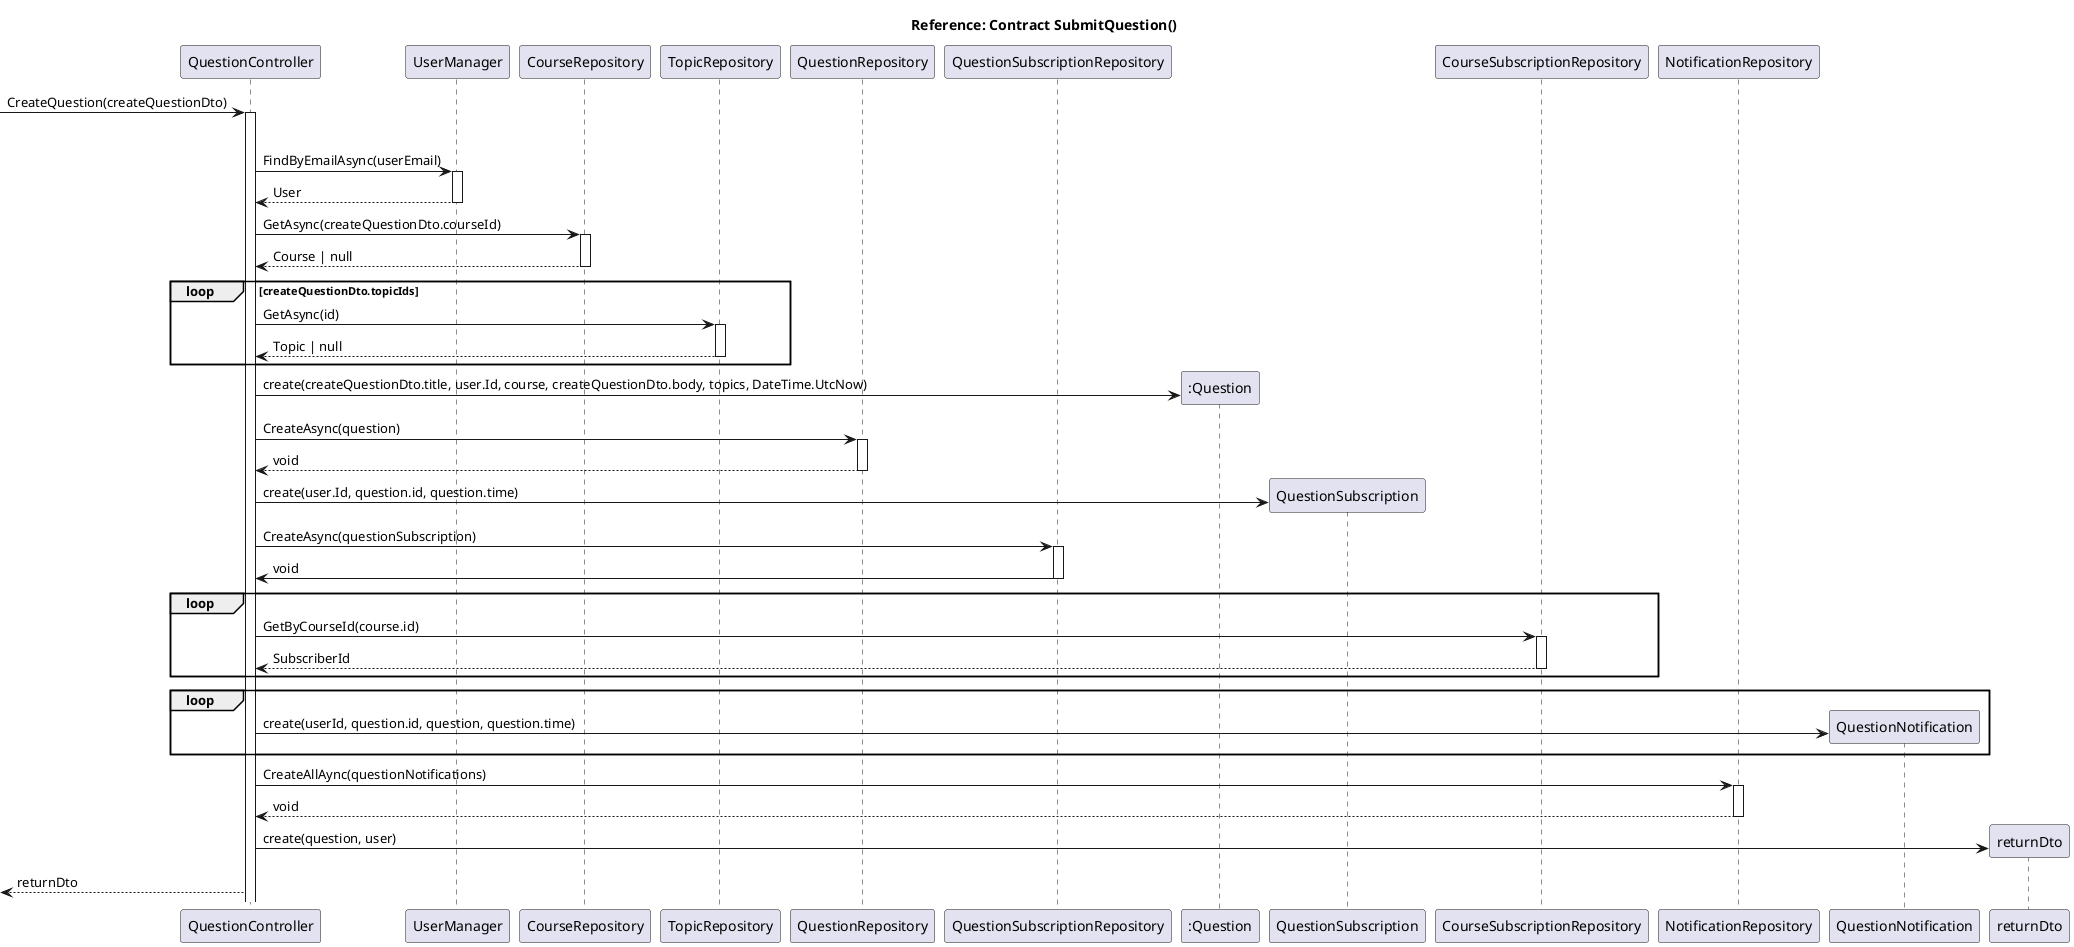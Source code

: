 @startuml Ask Question
participant QuestionController
participant UserManager
participant CourseRepository
participant TopicRepository
participant QuestionRepository
participant QuestionSubscriptionRepository


' DataContext-[hidden]->DataContext

title Reference: Contract SubmitQuestion()

-> QuestionController: CreateQuestion(createQuestionDto)
activate QuestionController
alt Valid user
	QuestionController -> UserManager: FindByEmailAsync(userEmail)
	activate UserManager
	QuestionController <-- UserManager: User
	' TO-ASK: User|null of gewoon User?
	deactivate UserManager

	QuestionController -> CourseRepository: GetAsync(createQuestionDto.courseId)
	activate CourseRepository
	CourseRepository --> QuestionController: Course | null
	deactivate CourseRepository
	
	loop createQuestionDto.topicIds
		QuestionController -> TopicRepository: GetAsync(id)
		activate TopicRepository
		TopicRepository --> QuestionController: Topic | null
		deactivate TopicRepository
	end

	QuestionController -> ":Question" **:create(createQuestionDto.title, user.Id, course, createQuestionDto.body, topics, DateTime.UtcNow)
	'Question -> QuestionController: question

	QuestionController -> QuestionRepository: CreateAsync(question)
	activate QuestionRepository
	QuestionRepository --> QuestionController: void
	deactivate QuestionRepository

	QuestionController -> QuestionSubscription **:create(user.Id, question.id, question.time)
	'Question -> QuestionController: question
	QuestionController -> QuestionSubscriptionRepository: CreateAsync(questionSubscription)
	activate QuestionSubscriptionRepository
	QuestionSubscriptionRepository -> QuestionController: void
	deactivate QuestionSubscriptionRepository

	loop
		QuestionController -> CourseSubscriptionRepository: GetByCourseId(course.id)
		activate CourseSubscriptionRepository
		CourseSubscriptionRepository --> QuestionController: SubscriberId
		deactivate CourseSubscriptionRepository
	end

participant CourseSubscriptionRepository


participant NotificationRepository
	loop 
		QuestionController -> QuestionNotification**: create(userId, question.id, question, question.time)
	end

	QuestionController -> NotificationRepository: CreateAllAync(questionNotifications)
	activate NotificationRepository
	NotificationRepository --> QuestionController: void
	deactivate NotificationRepository

	QuestionController -> returnDto**: create(question, user)
	<-- QuestionController: returnDto
@enduml
